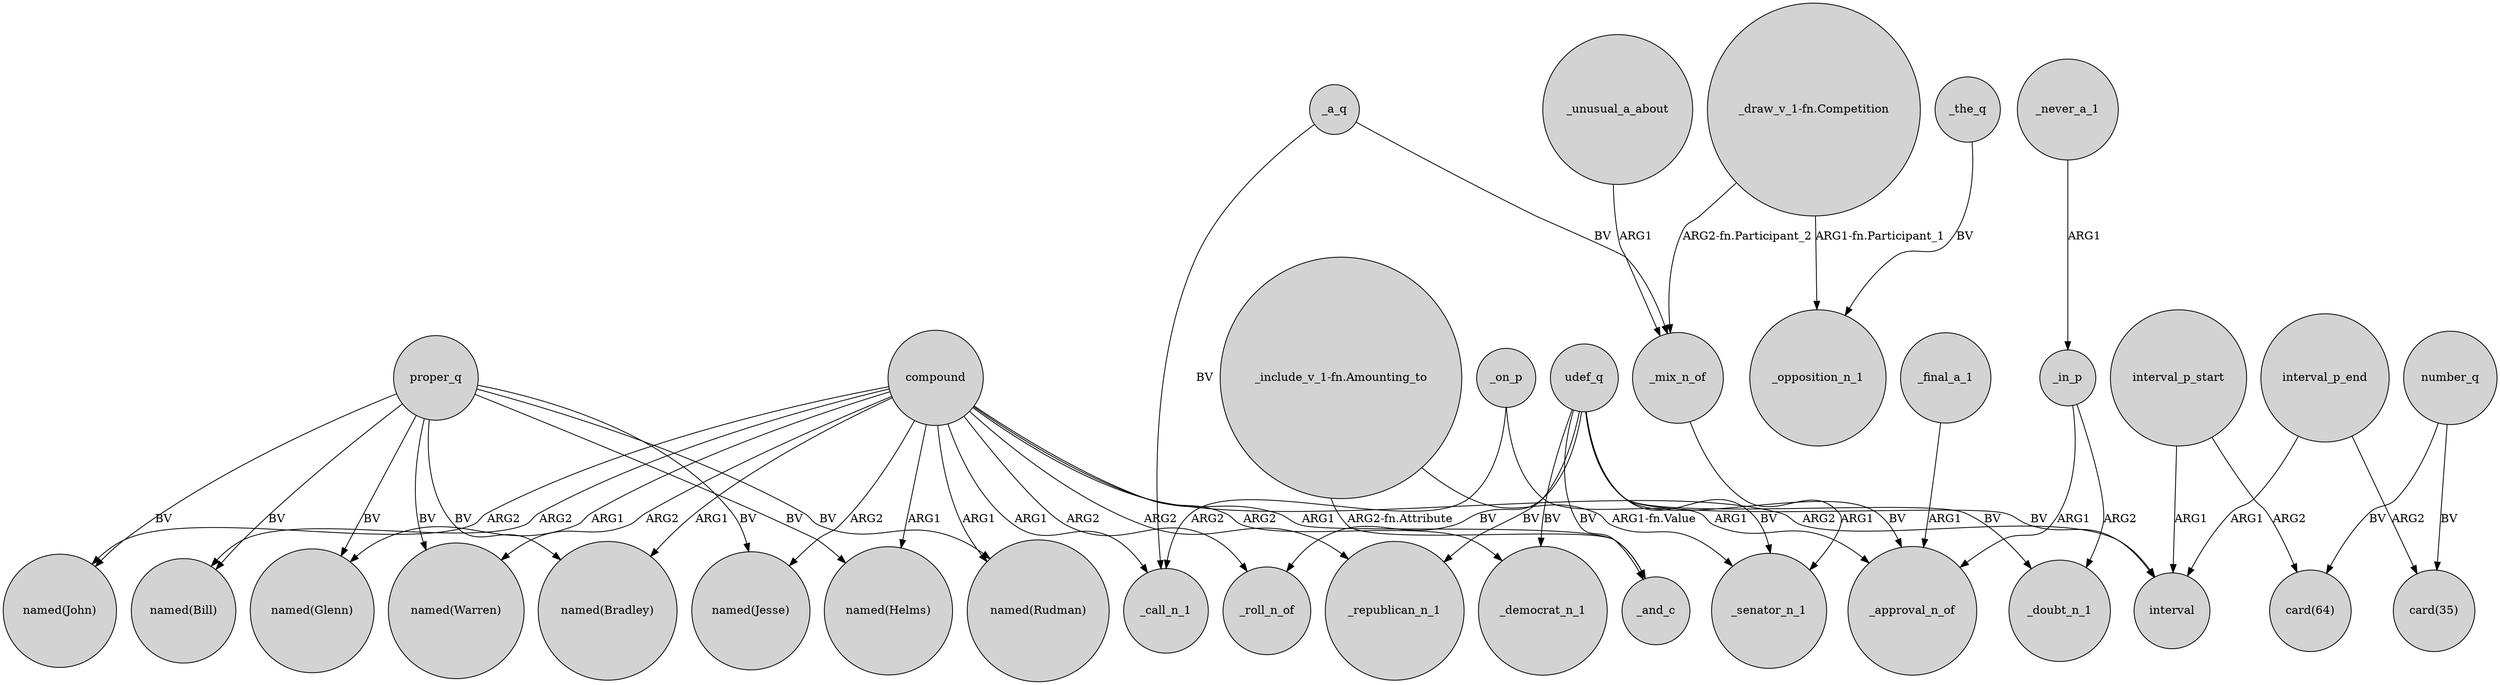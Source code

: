 digraph {
	node [shape=circle style=filled]
	_a_q -> _mix_n_of [label=BV]
	compound -> _and_c [label=ARG1]
	proper_q -> "named(Jesse)" [label=BV]
	compound -> "named(Bill)" [label=ARG2]
	interval_p_start -> "card(64)" [label=ARG2]
	udef_q -> _approval_n_of [label=BV]
	proper_q -> "named(Glenn)" [label=BV]
	udef_q -> _roll_n_of [label=BV]
	compound -> "named(Glenn)" [label=ARG1]
	_a_q -> _call_n_1 [label=BV]
	udef_q -> _doubt_n_1 [label=BV]
	udef_q -> interval [label=BV]
	"_draw_v_1-fn.Competition" -> _mix_n_of [label="ARG2-fn.Participant_2"]
	compound -> _republican_n_1 [label=ARG2]
	udef_q -> _democrat_n_1 [label=BV]
	compound -> "named(Jesse)" [label=ARG2]
	udef_q -> _and_c [label=BV]
	_mix_n_of -> _senator_n_1 [label=ARG1]
	udef_q -> _senator_n_1 [label=BV]
	interval_p_start -> interval [label=ARG1]
	compound -> interval [label=ARG2]
	proper_q -> "named(Bill)" [label=BV]
	interval_p_end -> "card(35)" [label=ARG2]
	compound -> "named(Helms)" [label=ARG1]
	compound -> _roll_n_of [label=ARG2]
	proper_q -> "named(Warren)" [label=BV]
	_unusual_a_about -> _mix_n_of [label=ARG1]
	_on_p -> _approval_n_of [label=ARG1]
	compound -> "named(Warren)" [label=ARG2]
	_the_q -> _opposition_n_1 [label=BV]
	compound -> _call_n_1 [label=ARG1]
	compound -> "named(John)" [label=ARG2]
	udef_q -> _republican_n_1 [label=BV]
	_never_a_1 -> _in_p [label=ARG1]
	compound -> "named(Bradley)" [label=ARG1]
	compound -> "named(Rudman)" [label=ARG1]
	proper_q -> "named(Rudman)" [label=BV]
	interval_p_end -> interval [label=ARG1]
	_in_p -> _approval_n_of [label=ARG1]
	"_draw_v_1-fn.Competition" -> _opposition_n_1 [label="ARG1-fn.Participant_1"]
	"_include_v_1-fn.Amounting_to" -> _senator_n_1 [label="ARG1-fn.Value"]
	proper_q -> "named(Bradley)" [label=BV]
	proper_q -> "named(Helms)" [label=BV]
	_on_p -> _call_n_1 [label=ARG2]
	number_q -> "card(35)" [label=BV]
	_in_p -> _doubt_n_1 [label=ARG2]
	number_q -> "card(64)" [label=BV]
	compound -> _democrat_n_1 [label=ARG2]
	"_include_v_1-fn.Amounting_to" -> _and_c [label="ARG2-fn.Attribute"]
	_final_a_1 -> _approval_n_of [label=ARG1]
	proper_q -> "named(John)" [label=BV]
}
